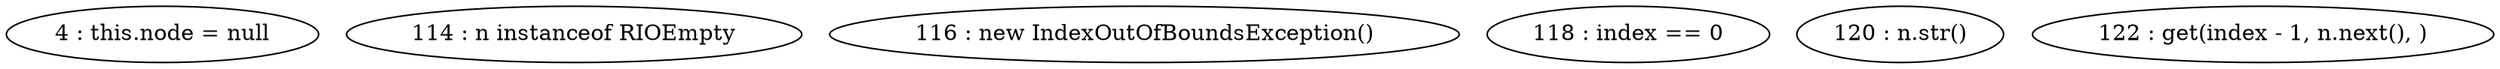 digraph G {
"4 : this.node = null"
"114 : n instanceof RIOEmpty"
"116 : new IndexOutOfBoundsException()"
"118 : index == 0"
"120 : n.str()"
"122 : get(index - 1, n.next(), )"
}